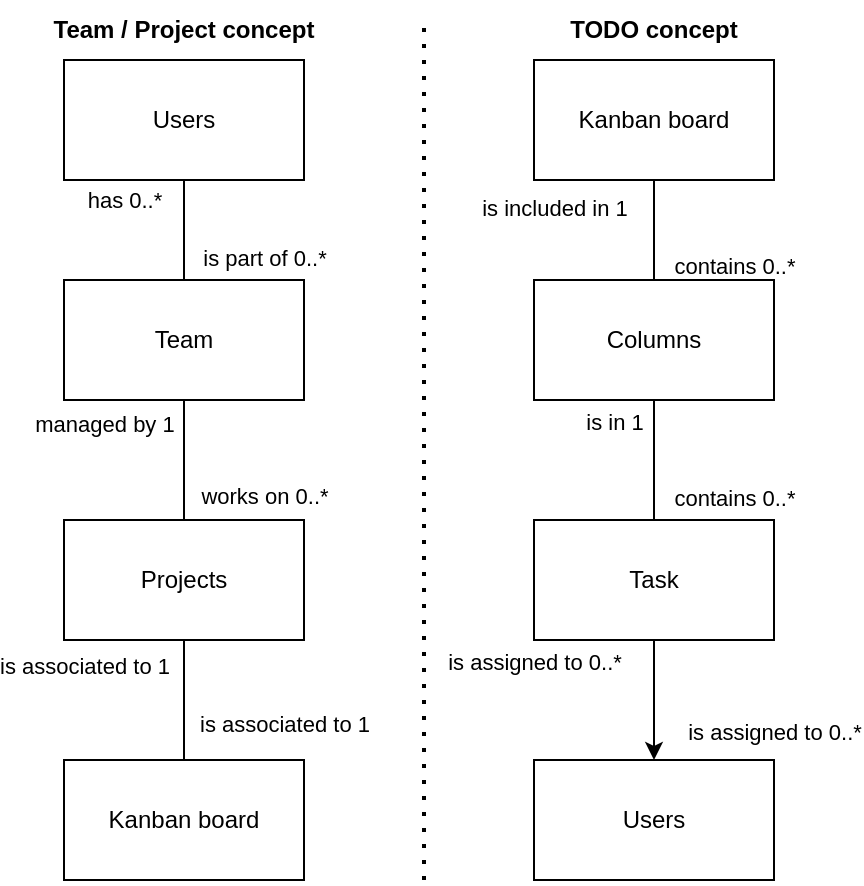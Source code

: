 <mxfile version="24.7.12">
  <diagram name="Page-1" id="4kwV-s-P3x1Sm5KFdZRL">
    <mxGraphModel dx="1050" dy="654" grid="1" gridSize="10" guides="1" tooltips="1" connect="1" arrows="1" fold="1" page="1" pageScale="1" pageWidth="850" pageHeight="1100" math="0" shadow="0">
      <root>
        <mxCell id="0" />
        <mxCell id="1" parent="0" />
        <mxCell id="lReH_2fHZwiLU9C7iDlX-7" style="edgeStyle=orthogonalEdgeStyle;rounded=0;orthogonalLoop=1;jettySize=auto;html=1;entryX=0.5;entryY=0;entryDx=0;entryDy=0;endArrow=none;endFill=0;" edge="1" parent="1" source="lReH_2fHZwiLU9C7iDlX-1" target="lReH_2fHZwiLU9C7iDlX-6">
          <mxGeometry relative="1" as="geometry" />
        </mxCell>
        <mxCell id="lReH_2fHZwiLU9C7iDlX-8" value="managed by 1" style="edgeLabel;html=1;align=center;verticalAlign=middle;resizable=0;points=[];" vertex="1" connectable="0" parent="lReH_2fHZwiLU9C7iDlX-7">
          <mxGeometry x="-0.6" y="4" relative="1" as="geometry">
            <mxPoint x="-44" as="offset" />
          </mxGeometry>
        </mxCell>
        <mxCell id="lReH_2fHZwiLU9C7iDlX-9" value="works on 0..*" style="edgeLabel;html=1;align=center;verticalAlign=middle;resizable=0;points=[];" vertex="1" connectable="0" parent="lReH_2fHZwiLU9C7iDlX-7">
          <mxGeometry x="0.6" y="4" relative="1" as="geometry">
            <mxPoint x="36" as="offset" />
          </mxGeometry>
        </mxCell>
        <mxCell id="lReH_2fHZwiLU9C7iDlX-1" value="Team" style="rounded=0;whiteSpace=wrap;html=1;" vertex="1" parent="1">
          <mxGeometry x="150" y="160" width="120" height="60" as="geometry" />
        </mxCell>
        <mxCell id="lReH_2fHZwiLU9C7iDlX-3" style="edgeStyle=orthogonalEdgeStyle;rounded=0;orthogonalLoop=1;jettySize=auto;html=1;entryX=0.5;entryY=0;entryDx=0;entryDy=0;endArrow=none;endFill=0;" edge="1" parent="1" source="lReH_2fHZwiLU9C7iDlX-2" target="lReH_2fHZwiLU9C7iDlX-1">
          <mxGeometry relative="1" as="geometry" />
        </mxCell>
        <mxCell id="lReH_2fHZwiLU9C7iDlX-4" value="has 0..*" style="edgeLabel;html=1;align=center;verticalAlign=middle;resizable=0;points=[];" vertex="1" connectable="0" parent="lReH_2fHZwiLU9C7iDlX-3">
          <mxGeometry x="-0.5" y="1" relative="1" as="geometry">
            <mxPoint x="-31" y="-3" as="offset" />
          </mxGeometry>
        </mxCell>
        <mxCell id="lReH_2fHZwiLU9C7iDlX-5" value="is part of 0..*" style="edgeLabel;html=1;align=center;verticalAlign=middle;resizable=0;points=[];" vertex="1" connectable="0" parent="lReH_2fHZwiLU9C7iDlX-3">
          <mxGeometry x="0.45" y="-2" relative="1" as="geometry">
            <mxPoint x="42" y="2" as="offset" />
          </mxGeometry>
        </mxCell>
        <mxCell id="lReH_2fHZwiLU9C7iDlX-2" value="Users" style="rounded=0;whiteSpace=wrap;html=1;" vertex="1" parent="1">
          <mxGeometry x="150" y="50" width="120" height="60" as="geometry" />
        </mxCell>
        <mxCell id="lReH_2fHZwiLU9C7iDlX-6" value="Projects" style="rounded=0;whiteSpace=wrap;html=1;" vertex="1" parent="1">
          <mxGeometry x="150" y="280" width="120" height="60" as="geometry" />
        </mxCell>
        <mxCell id="lReH_2fHZwiLU9C7iDlX-10" value="Kanban board" style="rounded=0;whiteSpace=wrap;html=1;" vertex="1" parent="1">
          <mxGeometry x="150" y="400" width="120" height="60" as="geometry" />
        </mxCell>
        <mxCell id="lReH_2fHZwiLU9C7iDlX-11" style="edgeStyle=orthogonalEdgeStyle;rounded=0;orthogonalLoop=1;jettySize=auto;html=1;entryX=0.5;entryY=0;entryDx=0;entryDy=0;endArrow=none;endFill=0;" edge="1" parent="1" source="lReH_2fHZwiLU9C7iDlX-6" target="lReH_2fHZwiLU9C7iDlX-10">
          <mxGeometry relative="1" as="geometry" />
        </mxCell>
        <mxCell id="lReH_2fHZwiLU9C7iDlX-12" value="is associated to 1" style="edgeLabel;html=1;align=center;verticalAlign=middle;resizable=0;points=[];" vertex="1" connectable="0" parent="lReH_2fHZwiLU9C7iDlX-11">
          <mxGeometry x="-0.567" relative="1" as="geometry">
            <mxPoint x="-50" as="offset" />
          </mxGeometry>
        </mxCell>
        <mxCell id="lReH_2fHZwiLU9C7iDlX-13" value="is associated to 1" style="edgeLabel;html=1;align=center;verticalAlign=middle;resizable=0;points=[];" vertex="1" connectable="0" parent="lReH_2fHZwiLU9C7iDlX-11">
          <mxGeometry x="0.4" y="4" relative="1" as="geometry">
            <mxPoint x="46" as="offset" />
          </mxGeometry>
        </mxCell>
        <mxCell id="lReH_2fHZwiLU9C7iDlX-16" style="edgeStyle=orthogonalEdgeStyle;rounded=0;orthogonalLoop=1;jettySize=auto;html=1;endArrow=none;endFill=0;" edge="1" parent="1" source="lReH_2fHZwiLU9C7iDlX-14" target="lReH_2fHZwiLU9C7iDlX-15">
          <mxGeometry relative="1" as="geometry" />
        </mxCell>
        <mxCell id="lReH_2fHZwiLU9C7iDlX-17" value="is included in 1" style="edgeLabel;html=1;align=center;verticalAlign=middle;resizable=0;points=[];" vertex="1" connectable="0" parent="lReH_2fHZwiLU9C7iDlX-16">
          <mxGeometry x="-0.343" y="5" relative="1" as="geometry">
            <mxPoint x="-55" y="-3" as="offset" />
          </mxGeometry>
        </mxCell>
        <mxCell id="lReH_2fHZwiLU9C7iDlX-18" value="contains 0..*" style="edgeLabel;html=1;align=center;verticalAlign=middle;resizable=0;points=[];" vertex="1" connectable="0" parent="lReH_2fHZwiLU9C7iDlX-16">
          <mxGeometry x="0.686" y="2" relative="1" as="geometry">
            <mxPoint x="38" y="1" as="offset" />
          </mxGeometry>
        </mxCell>
        <mxCell id="lReH_2fHZwiLU9C7iDlX-14" value="Kanban board" style="rounded=0;whiteSpace=wrap;html=1;" vertex="1" parent="1">
          <mxGeometry x="385" y="50" width="120" height="60" as="geometry" />
        </mxCell>
        <mxCell id="lReH_2fHZwiLU9C7iDlX-20" style="edgeStyle=orthogonalEdgeStyle;rounded=0;orthogonalLoop=1;jettySize=auto;html=1;entryX=0.5;entryY=0;entryDx=0;entryDy=0;endArrow=none;endFill=0;" edge="1" parent="1" source="lReH_2fHZwiLU9C7iDlX-15" target="lReH_2fHZwiLU9C7iDlX-19">
          <mxGeometry relative="1" as="geometry" />
        </mxCell>
        <mxCell id="lReH_2fHZwiLU9C7iDlX-21" value="contains 0..*" style="edgeLabel;html=1;align=center;verticalAlign=middle;resizable=0;points=[];" vertex="1" connectable="0" parent="lReH_2fHZwiLU9C7iDlX-20">
          <mxGeometry x="0.629" y="2" relative="1" as="geometry">
            <mxPoint x="38" as="offset" />
          </mxGeometry>
        </mxCell>
        <mxCell id="lReH_2fHZwiLU9C7iDlX-22" value="is in 1" style="edgeLabel;html=1;align=center;verticalAlign=middle;resizable=0;points=[];" vertex="1" connectable="0" parent="lReH_2fHZwiLU9C7iDlX-20">
          <mxGeometry x="-0.629" relative="1" as="geometry">
            <mxPoint x="-20" as="offset" />
          </mxGeometry>
        </mxCell>
        <mxCell id="lReH_2fHZwiLU9C7iDlX-15" value="Columns" style="rounded=0;whiteSpace=wrap;html=1;" vertex="1" parent="1">
          <mxGeometry x="385" y="160" width="120" height="60" as="geometry" />
        </mxCell>
        <mxCell id="lReH_2fHZwiLU9C7iDlX-24" style="edgeStyle=orthogonalEdgeStyle;rounded=0;orthogonalLoop=1;jettySize=auto;html=1;entryX=0.5;entryY=0;entryDx=0;entryDy=0;" edge="1" parent="1" source="lReH_2fHZwiLU9C7iDlX-19" target="lReH_2fHZwiLU9C7iDlX-23">
          <mxGeometry relative="1" as="geometry" />
        </mxCell>
        <mxCell id="lReH_2fHZwiLU9C7iDlX-25" value="is assigned to 0..*" style="edgeLabel;html=1;align=center;verticalAlign=middle;resizable=0;points=[];" vertex="1" connectable="0" parent="lReH_2fHZwiLU9C7iDlX-24">
          <mxGeometry x="0.514" y="-2" relative="1" as="geometry">
            <mxPoint x="62" as="offset" />
          </mxGeometry>
        </mxCell>
        <mxCell id="lReH_2fHZwiLU9C7iDlX-26" value="is assigned to 0..*" style="edgeLabel;html=1;align=center;verticalAlign=middle;resizable=0;points=[];" vertex="1" connectable="0" parent="lReH_2fHZwiLU9C7iDlX-24">
          <mxGeometry x="-0.629" y="1" relative="1" as="geometry">
            <mxPoint x="-61" as="offset" />
          </mxGeometry>
        </mxCell>
        <mxCell id="lReH_2fHZwiLU9C7iDlX-19" value="Task" style="rounded=0;whiteSpace=wrap;html=1;" vertex="1" parent="1">
          <mxGeometry x="385" y="280" width="120" height="60" as="geometry" />
        </mxCell>
        <mxCell id="lReH_2fHZwiLU9C7iDlX-23" value="Users" style="rounded=0;whiteSpace=wrap;html=1;" vertex="1" parent="1">
          <mxGeometry x="385" y="400" width="120" height="60" as="geometry" />
        </mxCell>
        <mxCell id="lReH_2fHZwiLU9C7iDlX-27" value="TODO concept" style="text;html=1;align=center;verticalAlign=middle;whiteSpace=wrap;rounded=0;fontStyle=1" vertex="1" parent="1">
          <mxGeometry x="370" y="20" width="150" height="30" as="geometry" />
        </mxCell>
        <mxCell id="lReH_2fHZwiLU9C7iDlX-28" value="Team / Project concept" style="text;html=1;align=center;verticalAlign=middle;whiteSpace=wrap;rounded=0;fontStyle=1" vertex="1" parent="1">
          <mxGeometry x="135" y="20" width="150" height="30" as="geometry" />
        </mxCell>
        <mxCell id="lReH_2fHZwiLU9C7iDlX-29" value="" style="endArrow=none;dashed=1;html=1;dashPattern=1 3;strokeWidth=2;rounded=0;" edge="1" parent="1">
          <mxGeometry width="50" height="50" relative="1" as="geometry">
            <mxPoint x="330" y="460" as="sourcePoint" />
            <mxPoint x="330" y="30" as="targetPoint" />
          </mxGeometry>
        </mxCell>
      </root>
    </mxGraphModel>
  </diagram>
</mxfile>
